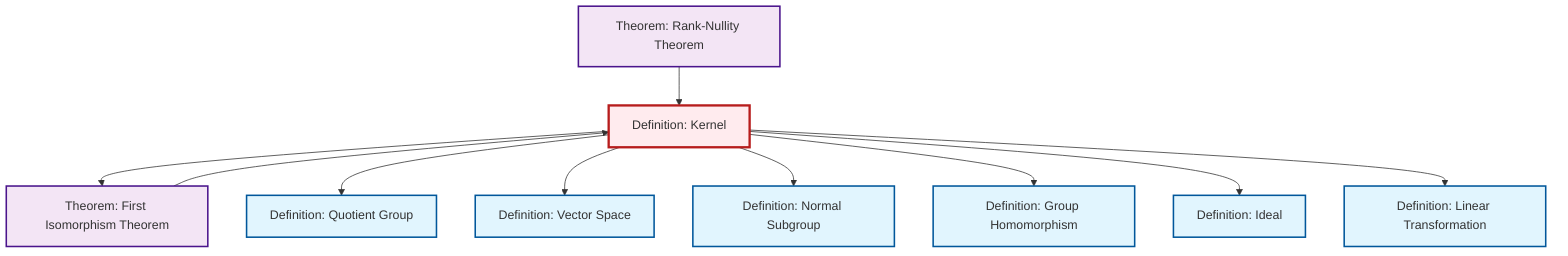 graph TD
    classDef definition fill:#e1f5fe,stroke:#01579b,stroke-width:2px
    classDef theorem fill:#f3e5f5,stroke:#4a148c,stroke-width:2px
    classDef axiom fill:#fff3e0,stroke:#e65100,stroke-width:2px
    classDef example fill:#e8f5e9,stroke:#1b5e20,stroke-width:2px
    classDef current fill:#ffebee,stroke:#b71c1c,stroke-width:3px
    def-homomorphism["Definition: Group Homomorphism"]:::definition
    def-kernel["Definition: Kernel"]:::definition
    def-ideal["Definition: Ideal"]:::definition
    def-normal-subgroup["Definition: Normal Subgroup"]:::definition
    def-vector-space["Definition: Vector Space"]:::definition
    thm-first-isomorphism["Theorem: First Isomorphism Theorem"]:::theorem
    thm-rank-nullity["Theorem: Rank-Nullity Theorem"]:::theorem
    def-quotient-group["Definition: Quotient Group"]:::definition
    def-linear-transformation["Definition: Linear Transformation"]:::definition
    def-kernel --> thm-first-isomorphism
    def-kernel --> def-quotient-group
    def-kernel --> def-vector-space
    thm-rank-nullity --> def-kernel
    def-kernel --> def-normal-subgroup
    def-kernel --> def-homomorphism
    def-kernel --> def-ideal
    thm-first-isomorphism --> def-kernel
    def-kernel --> def-linear-transformation
    class def-kernel current